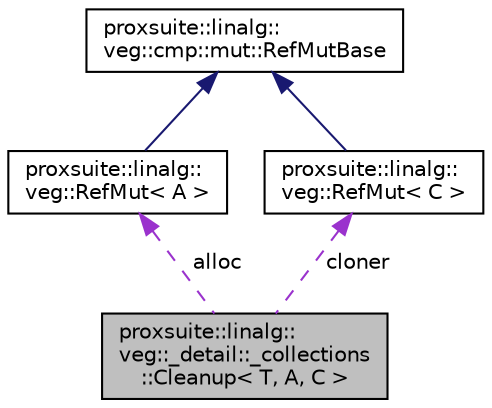 digraph "proxsuite::linalg::veg::_detail::_collections::Cleanup&lt; T, A, C &gt;"
{
 // LATEX_PDF_SIZE
  bgcolor="transparent";
  edge [fontname="Helvetica",fontsize="10",labelfontname="Helvetica",labelfontsize="10"];
  node [fontname="Helvetica",fontsize="10",shape=record];
  Node1 [label="proxsuite::linalg::\lveg::_detail::_collections\l::Cleanup\< T, A, C \>",height=0.2,width=0.4,color="black", fillcolor="grey75", style="filled", fontcolor="black",tooltip=" "];
  Node2 -> Node1 [dir="back",color="darkorchid3",fontsize="10",style="dashed",label=" alloc" ,fontname="Helvetica"];
  Node2 [label="proxsuite::linalg::\lveg::RefMut\< A \>",height=0.2,width=0.4,color="black",URL="$structproxsuite_1_1linalg_1_1veg_1_1_ref_mut.html",tooltip=" "];
  Node3 -> Node2 [dir="back",color="midnightblue",fontsize="10",style="solid",fontname="Helvetica"];
  Node3 [label="proxsuite::linalg::\lveg::cmp::mut::RefMutBase",height=0.2,width=0.4,color="black",URL="$structproxsuite_1_1linalg_1_1veg_1_1cmp_1_1mut_1_1_ref_mut_base.html",tooltip=" "];
  Node4 -> Node1 [dir="back",color="darkorchid3",fontsize="10",style="dashed",label=" cloner" ,fontname="Helvetica"];
  Node4 [label="proxsuite::linalg::\lveg::RefMut\< C \>",height=0.2,width=0.4,color="black",URL="$structproxsuite_1_1linalg_1_1veg_1_1_ref_mut.html",tooltip=" "];
  Node3 -> Node4 [dir="back",color="midnightblue",fontsize="10",style="solid",fontname="Helvetica"];
}
